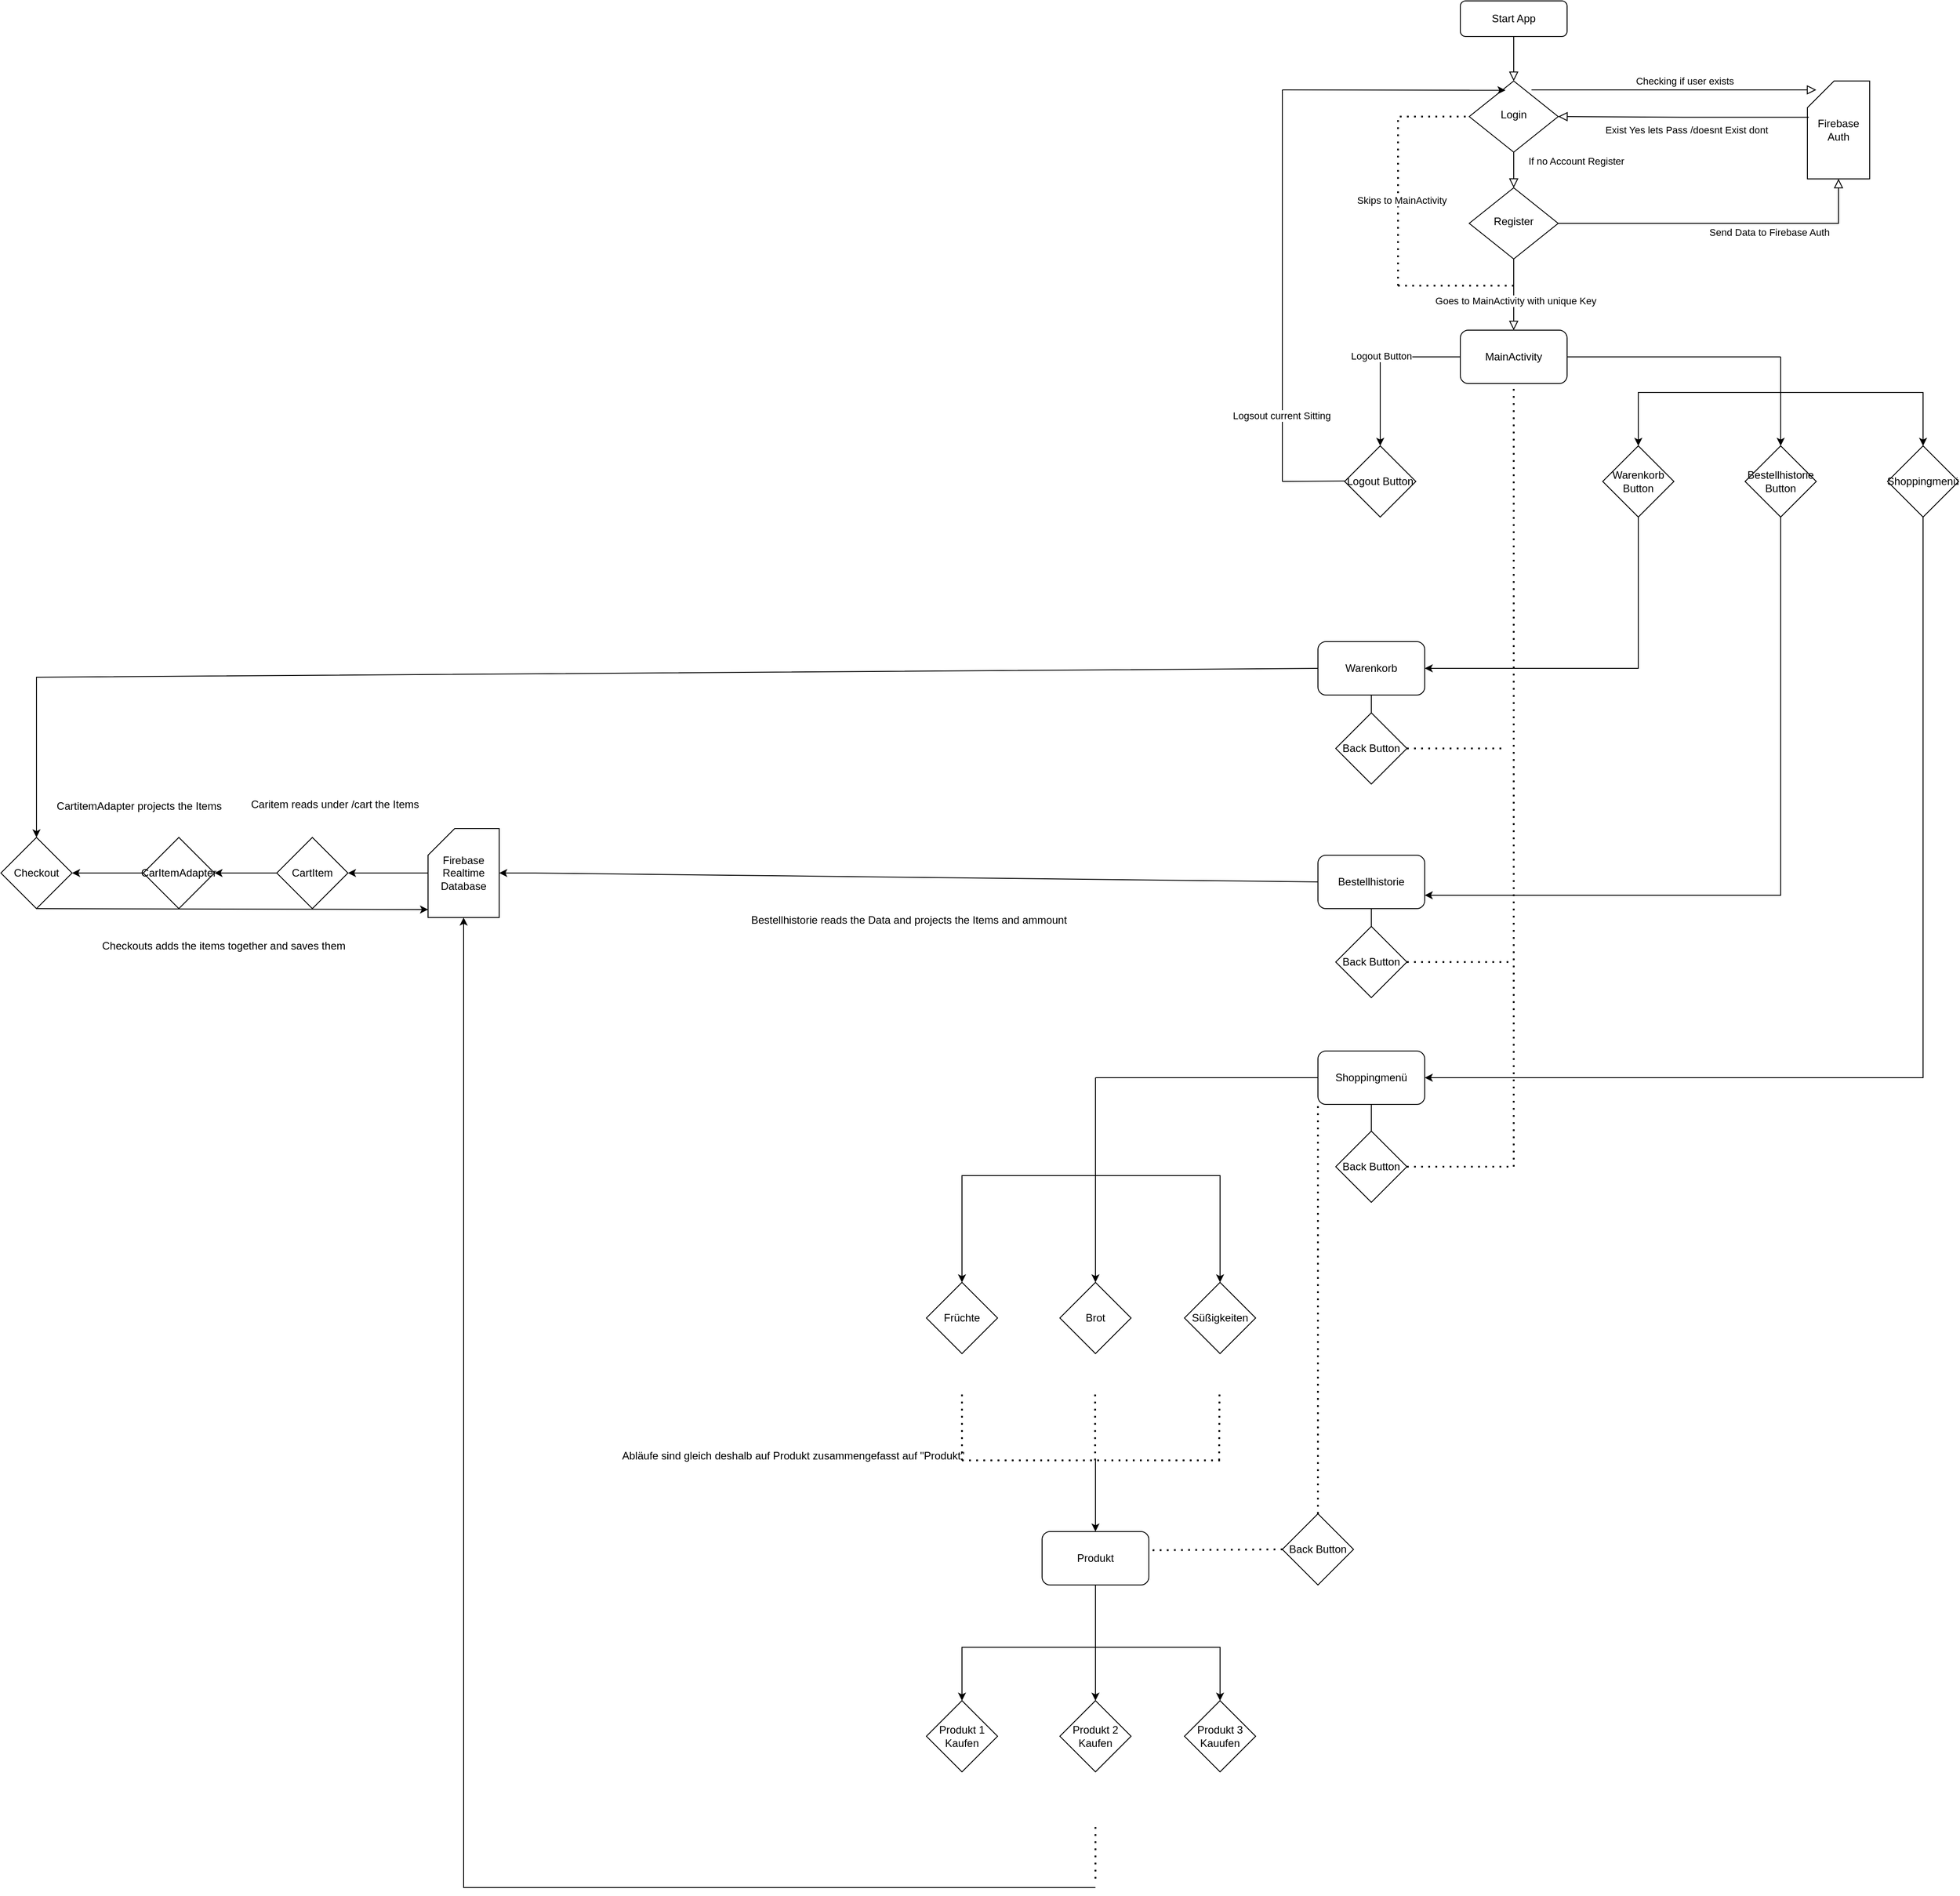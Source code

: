 <mxfile version="24.3.0" type="device">
  <diagram id="C5RBs43oDa-KdzZeNtuy" name="Page-1">
    <mxGraphModel dx="5854" dy="2120" grid="1" gridSize="10" guides="1" tooltips="1" connect="1" arrows="1" fold="1" page="1" pageScale="1" pageWidth="827" pageHeight="1169" math="0" shadow="0">
      <root>
        <mxCell id="WIyWlLk6GJQsqaUBKTNV-0" />
        <mxCell id="WIyWlLk6GJQsqaUBKTNV-1" parent="WIyWlLk6GJQsqaUBKTNV-0" />
        <mxCell id="WIyWlLk6GJQsqaUBKTNV-2" value="" style="rounded=0;html=1;jettySize=auto;orthogonalLoop=1;fontSize=11;endArrow=block;endFill=0;endSize=8;strokeWidth=1;shadow=0;labelBackgroundColor=none;edgeStyle=orthogonalEdgeStyle;" parent="WIyWlLk6GJQsqaUBKTNV-1" source="WIyWlLk6GJQsqaUBKTNV-3" target="WIyWlLk6GJQsqaUBKTNV-6" edge="1">
          <mxGeometry relative="1" as="geometry" />
        </mxCell>
        <mxCell id="WIyWlLk6GJQsqaUBKTNV-3" value="Start App" style="rounded=1;whiteSpace=wrap;html=1;fontSize=12;glass=0;strokeWidth=1;shadow=0;" parent="WIyWlLk6GJQsqaUBKTNV-1" vertex="1">
          <mxGeometry x="160" y="80" width="120" height="40" as="geometry" />
        </mxCell>
        <mxCell id="WIyWlLk6GJQsqaUBKTNV-4" value="If no Account Register" style="rounded=0;html=1;jettySize=auto;orthogonalLoop=1;fontSize=11;endArrow=block;endFill=0;endSize=8;strokeWidth=1;shadow=0;labelBackgroundColor=none;edgeStyle=orthogonalEdgeStyle;" parent="WIyWlLk6GJQsqaUBKTNV-1" source="WIyWlLk6GJQsqaUBKTNV-6" target="WIyWlLk6GJQsqaUBKTNV-10" edge="1">
          <mxGeometry x="-0.5" y="70" relative="1" as="geometry">
            <mxPoint as="offset" />
          </mxGeometry>
        </mxCell>
        <mxCell id="WIyWlLk6GJQsqaUBKTNV-6" value="Login" style="rhombus;whiteSpace=wrap;html=1;shadow=0;fontFamily=Helvetica;fontSize=12;align=center;strokeWidth=1;spacing=6;spacingTop=-4;" parent="WIyWlLk6GJQsqaUBKTNV-1" vertex="1">
          <mxGeometry x="170" y="170" width="100" height="80" as="geometry" />
        </mxCell>
        <mxCell id="WIyWlLk6GJQsqaUBKTNV-10" value="Register" style="rhombus;whiteSpace=wrap;html=1;shadow=0;fontFamily=Helvetica;fontSize=12;align=center;strokeWidth=1;spacing=6;spacingTop=-4;" parent="WIyWlLk6GJQsqaUBKTNV-1" vertex="1">
          <mxGeometry x="170" y="290" width="100" height="80" as="geometry" />
        </mxCell>
        <mxCell id="Bfotkhen-oeafZtFKZVV-0" value="Firebase Auth" style="shape=card;whiteSpace=wrap;html=1;" vertex="1" parent="WIyWlLk6GJQsqaUBKTNV-1">
          <mxGeometry x="550" y="170" width="70" height="110" as="geometry" />
        </mxCell>
        <mxCell id="Bfotkhen-oeafZtFKZVV-4" value="" style="rounded=0;html=1;jettySize=auto;orthogonalLoop=1;fontSize=11;endArrow=block;endFill=0;endSize=8;strokeWidth=1;shadow=0;labelBackgroundColor=none;edgeStyle=orthogonalEdgeStyle;entryX=0.5;entryY=1;entryDx=0;entryDy=0;entryPerimeter=0;exitX=1;exitY=0.5;exitDx=0;exitDy=0;" edge="1" parent="WIyWlLk6GJQsqaUBKTNV-1" source="WIyWlLk6GJQsqaUBKTNV-10" target="Bfotkhen-oeafZtFKZVV-0">
          <mxGeometry x="-0.5" y="70" relative="1" as="geometry">
            <mxPoint as="offset" />
            <mxPoint x="230" y="260" as="sourcePoint" />
            <mxPoint x="230" y="300" as="targetPoint" />
          </mxGeometry>
        </mxCell>
        <mxCell id="Bfotkhen-oeafZtFKZVV-5" value="Send Data to Firebase Auth" style="edgeLabel;html=1;align=center;verticalAlign=middle;resizable=0;points=[];" vertex="1" connectable="0" parent="Bfotkhen-oeafZtFKZVV-4">
          <mxGeometry x="0.299" y="-1" relative="1" as="geometry">
            <mxPoint y="9" as="offset" />
          </mxGeometry>
        </mxCell>
        <mxCell id="Bfotkhen-oeafZtFKZVV-8" value="" style="rounded=0;html=1;jettySize=auto;orthogonalLoop=1;fontSize=11;endArrow=block;endFill=0;endSize=8;strokeWidth=1;shadow=0;labelBackgroundColor=none;edgeStyle=orthogonalEdgeStyle;entryX=1;entryY=0.5;entryDx=0;entryDy=0;exitX=0.023;exitY=0.371;exitDx=0;exitDy=0;exitPerimeter=0;" edge="1" parent="WIyWlLk6GJQsqaUBKTNV-1" source="Bfotkhen-oeafZtFKZVV-0" target="WIyWlLk6GJQsqaUBKTNV-6">
          <mxGeometry relative="1" as="geometry">
            <mxPoint x="230" y="130" as="sourcePoint" />
            <mxPoint x="230" y="180" as="targetPoint" />
          </mxGeometry>
        </mxCell>
        <mxCell id="Bfotkhen-oeafZtFKZVV-11" value="Exist Yes lets Pass /doesnt Exist dont" style="edgeLabel;html=1;align=center;verticalAlign=middle;resizable=0;points=[];" vertex="1" connectable="0" parent="Bfotkhen-oeafZtFKZVV-8">
          <mxGeometry x="-0.03" y="2" relative="1" as="geometry">
            <mxPoint x="-1" y="12" as="offset" />
          </mxGeometry>
        </mxCell>
        <mxCell id="Bfotkhen-oeafZtFKZVV-9" value="" style="rounded=0;html=1;jettySize=auto;orthogonalLoop=1;fontSize=11;endArrow=block;endFill=0;endSize=8;strokeWidth=1;shadow=0;labelBackgroundColor=none;edgeStyle=orthogonalEdgeStyle;exitX=0.7;exitY=0.125;exitDx=0;exitDy=0;exitPerimeter=0;" edge="1" parent="WIyWlLk6GJQsqaUBKTNV-1" source="WIyWlLk6GJQsqaUBKTNV-6">
          <mxGeometry relative="1" as="geometry">
            <mxPoint x="240" y="140" as="sourcePoint" />
            <mxPoint x="560" y="180" as="targetPoint" />
          </mxGeometry>
        </mxCell>
        <mxCell id="Bfotkhen-oeafZtFKZVV-10" value="Checking if user exists" style="edgeLabel;html=1;align=center;verticalAlign=middle;resizable=0;points=[];" vertex="1" connectable="0" parent="Bfotkhen-oeafZtFKZVV-9">
          <mxGeometry x="-0.141" y="-3" relative="1" as="geometry">
            <mxPoint x="34" y="-13" as="offset" />
          </mxGeometry>
        </mxCell>
        <mxCell id="Bfotkhen-oeafZtFKZVV-12" value="" style="rounded=0;html=1;jettySize=auto;orthogonalLoop=1;fontSize=11;endArrow=block;endFill=0;endSize=8;strokeWidth=1;shadow=0;labelBackgroundColor=none;edgeStyle=orthogonalEdgeStyle;exitX=0.5;exitY=1;exitDx=0;exitDy=0;" edge="1" parent="WIyWlLk6GJQsqaUBKTNV-1" source="WIyWlLk6GJQsqaUBKTNV-10">
          <mxGeometry relative="1" as="geometry">
            <mxPoint x="230" y="130" as="sourcePoint" />
            <mxPoint x="220" y="450" as="targetPoint" />
            <Array as="points">
              <mxPoint x="220" y="440" />
            </Array>
          </mxGeometry>
        </mxCell>
        <mxCell id="Bfotkhen-oeafZtFKZVV-25" value="Goes to MainActivity with unique Key" style="edgeLabel;html=1;align=center;verticalAlign=middle;resizable=0;points=[];" vertex="1" connectable="0" parent="Bfotkhen-oeafZtFKZVV-12">
          <mxGeometry x="0.165" y="2" relative="1" as="geometry">
            <mxPoint as="offset" />
          </mxGeometry>
        </mxCell>
        <mxCell id="Bfotkhen-oeafZtFKZVV-14" value="MainActivity" style="rounded=1;whiteSpace=wrap;html=1;" vertex="1" parent="WIyWlLk6GJQsqaUBKTNV-1">
          <mxGeometry x="160" y="450" width="120" height="60" as="geometry" />
        </mxCell>
        <mxCell id="Bfotkhen-oeafZtFKZVV-22" value="" style="endArrow=none;dashed=1;html=1;dashPattern=1 3;strokeWidth=2;rounded=0;entryX=0;entryY=0.5;entryDx=0;entryDy=0;" edge="1" parent="WIyWlLk6GJQsqaUBKTNV-1" target="WIyWlLk6GJQsqaUBKTNV-6">
          <mxGeometry width="50" height="50" relative="1" as="geometry">
            <mxPoint x="90" y="400" as="sourcePoint" />
            <mxPoint x="140" y="230" as="targetPoint" />
            <Array as="points">
              <mxPoint x="90" y="210" />
            </Array>
          </mxGeometry>
        </mxCell>
        <mxCell id="Bfotkhen-oeafZtFKZVV-24" value="Skips to MainActivity" style="edgeLabel;html=1;align=center;verticalAlign=middle;resizable=0;points=[];" vertex="1" connectable="0" parent="Bfotkhen-oeafZtFKZVV-22">
          <mxGeometry x="-0.286" y="-4" relative="1" as="geometry">
            <mxPoint as="offset" />
          </mxGeometry>
        </mxCell>
        <mxCell id="Bfotkhen-oeafZtFKZVV-23" value="" style="endArrow=none;dashed=1;html=1;dashPattern=1 3;strokeWidth=2;rounded=0;" edge="1" parent="WIyWlLk6GJQsqaUBKTNV-1">
          <mxGeometry width="50" height="50" relative="1" as="geometry">
            <mxPoint x="90" y="400" as="sourcePoint" />
            <mxPoint x="220" y="400" as="targetPoint" />
          </mxGeometry>
        </mxCell>
        <mxCell id="Bfotkhen-oeafZtFKZVV-26" value="Logout Button" style="rhombus;whiteSpace=wrap;html=1;" vertex="1" parent="WIyWlLk6GJQsqaUBKTNV-1">
          <mxGeometry x="30" y="580" width="80" height="80" as="geometry" />
        </mxCell>
        <mxCell id="Bfotkhen-oeafZtFKZVV-29" value="" style="endArrow=none;html=1;rounded=0;" edge="1" parent="WIyWlLk6GJQsqaUBKTNV-1">
          <mxGeometry width="50" height="50" relative="1" as="geometry">
            <mxPoint x="-40" y="620" as="sourcePoint" />
            <mxPoint x="-40" y="180" as="targetPoint" />
          </mxGeometry>
        </mxCell>
        <mxCell id="Bfotkhen-oeafZtFKZVV-31" value="Logsout current Sitting" style="edgeLabel;html=1;align=center;verticalAlign=middle;resizable=0;points=[];" vertex="1" connectable="0" parent="Bfotkhen-oeafZtFKZVV-29">
          <mxGeometry x="-0.663" y="1" relative="1" as="geometry">
            <mxPoint as="offset" />
          </mxGeometry>
        </mxCell>
        <mxCell id="Bfotkhen-oeafZtFKZVV-30" value="" style="endArrow=classic;html=1;rounded=0;entryX=0.408;entryY=0.13;entryDx=0;entryDy=0;entryPerimeter=0;" edge="1" parent="WIyWlLk6GJQsqaUBKTNV-1" target="WIyWlLk6GJQsqaUBKTNV-6">
          <mxGeometry width="50" height="50" relative="1" as="geometry">
            <mxPoint x="-40" y="180" as="sourcePoint" />
            <mxPoint x="100" y="130" as="targetPoint" />
          </mxGeometry>
        </mxCell>
        <mxCell id="Bfotkhen-oeafZtFKZVV-32" value="" style="endArrow=classic;html=1;rounded=0;exitX=0;exitY=0.5;exitDx=0;exitDy=0;entryX=0.5;entryY=0;entryDx=0;entryDy=0;" edge="1" parent="WIyWlLk6GJQsqaUBKTNV-1" source="Bfotkhen-oeafZtFKZVV-14" target="Bfotkhen-oeafZtFKZVV-26">
          <mxGeometry width="50" height="50" relative="1" as="geometry">
            <mxPoint x="170" y="580" as="sourcePoint" />
            <mxPoint x="220" y="530" as="targetPoint" />
            <Array as="points">
              <mxPoint x="70" y="480" />
              <mxPoint x="70" y="540" />
            </Array>
          </mxGeometry>
        </mxCell>
        <mxCell id="Bfotkhen-oeafZtFKZVV-33" value="Logout Button" style="edgeLabel;html=1;align=center;verticalAlign=middle;resizable=0;points=[];" vertex="1" connectable="0" parent="Bfotkhen-oeafZtFKZVV-32">
          <mxGeometry x="-0.056" y="-1" relative="1" as="geometry">
            <mxPoint as="offset" />
          </mxGeometry>
        </mxCell>
        <mxCell id="Bfotkhen-oeafZtFKZVV-34" value="" style="endArrow=none;html=1;rounded=0;" edge="1" parent="WIyWlLk6GJQsqaUBKTNV-1">
          <mxGeometry width="50" height="50" relative="1" as="geometry">
            <mxPoint x="-40" y="620" as="sourcePoint" />
            <mxPoint x="30" y="619.5" as="targetPoint" />
          </mxGeometry>
        </mxCell>
        <mxCell id="Bfotkhen-oeafZtFKZVV-37" value="Warenkorb Button" style="rhombus;whiteSpace=wrap;html=1;" vertex="1" parent="WIyWlLk6GJQsqaUBKTNV-1">
          <mxGeometry x="320" y="580" width="80" height="80" as="geometry" />
        </mxCell>
        <mxCell id="Bfotkhen-oeafZtFKZVV-38" value="Bestellhistorie Button" style="rhombus;whiteSpace=wrap;html=1;" vertex="1" parent="WIyWlLk6GJQsqaUBKTNV-1">
          <mxGeometry x="480" y="580" width="80" height="80" as="geometry" />
        </mxCell>
        <mxCell id="Bfotkhen-oeafZtFKZVV-39" value="Shoppingmenü" style="rhombus;whiteSpace=wrap;html=1;" vertex="1" parent="WIyWlLk6GJQsqaUBKTNV-1">
          <mxGeometry x="640" y="580" width="80" height="80" as="geometry" />
        </mxCell>
        <mxCell id="Bfotkhen-oeafZtFKZVV-40" value="" style="endArrow=none;html=1;rounded=0;exitX=1;exitY=0.5;exitDx=0;exitDy=0;" edge="1" parent="WIyWlLk6GJQsqaUBKTNV-1" source="Bfotkhen-oeafZtFKZVV-14">
          <mxGeometry width="50" height="50" relative="1" as="geometry">
            <mxPoint x="290" y="480" as="sourcePoint" />
            <mxPoint x="520" y="480" as="targetPoint" />
          </mxGeometry>
        </mxCell>
        <mxCell id="Bfotkhen-oeafZtFKZVV-41" value="" style="endArrow=none;html=1;rounded=0;" edge="1" parent="WIyWlLk6GJQsqaUBKTNV-1">
          <mxGeometry width="50" height="50" relative="1" as="geometry">
            <mxPoint x="520" y="520" as="sourcePoint" />
            <mxPoint x="520" y="480" as="targetPoint" />
          </mxGeometry>
        </mxCell>
        <mxCell id="Bfotkhen-oeafZtFKZVV-42" value="" style="endArrow=classic;html=1;rounded=0;entryX=0.5;entryY=0;entryDx=0;entryDy=0;" edge="1" parent="WIyWlLk6GJQsqaUBKTNV-1" target="Bfotkhen-oeafZtFKZVV-37">
          <mxGeometry width="50" height="50" relative="1" as="geometry">
            <mxPoint x="520" y="520" as="sourcePoint" />
            <mxPoint x="360" y="520" as="targetPoint" />
            <Array as="points">
              <mxPoint x="360" y="520" />
            </Array>
          </mxGeometry>
        </mxCell>
        <mxCell id="Bfotkhen-oeafZtFKZVV-43" value="" style="endArrow=classic;html=1;rounded=0;entryX=0.5;entryY=0;entryDx=0;entryDy=0;" edge="1" parent="WIyWlLk6GJQsqaUBKTNV-1" target="Bfotkhen-oeafZtFKZVV-38">
          <mxGeometry width="50" height="50" relative="1" as="geometry">
            <mxPoint x="520" y="520" as="sourcePoint" />
            <mxPoint x="500" y="540" as="targetPoint" />
            <Array as="points" />
          </mxGeometry>
        </mxCell>
        <mxCell id="Bfotkhen-oeafZtFKZVV-44" value="" style="endArrow=classic;html=1;rounded=0;entryX=0.5;entryY=0;entryDx=0;entryDy=0;" edge="1" parent="WIyWlLk6GJQsqaUBKTNV-1" target="Bfotkhen-oeafZtFKZVV-39">
          <mxGeometry width="50" height="50" relative="1" as="geometry">
            <mxPoint x="520" y="520" as="sourcePoint" />
            <mxPoint x="650" y="470" as="targetPoint" />
            <Array as="points">
              <mxPoint x="680" y="520" />
            </Array>
          </mxGeometry>
        </mxCell>
        <mxCell id="Bfotkhen-oeafZtFKZVV-45" value="Warenkorb" style="rounded=1;whiteSpace=wrap;html=1;" vertex="1" parent="WIyWlLk6GJQsqaUBKTNV-1">
          <mxGeometry y="800" width="120" height="60" as="geometry" />
        </mxCell>
        <mxCell id="Bfotkhen-oeafZtFKZVV-46" value="Bestellhistorie" style="rounded=1;whiteSpace=wrap;html=1;" vertex="1" parent="WIyWlLk6GJQsqaUBKTNV-1">
          <mxGeometry y="1040" width="120" height="60" as="geometry" />
        </mxCell>
        <mxCell id="Bfotkhen-oeafZtFKZVV-47" value="Shoppingmenü" style="rounded=1;whiteSpace=wrap;html=1;" vertex="1" parent="WIyWlLk6GJQsqaUBKTNV-1">
          <mxGeometry y="1260" width="120" height="60" as="geometry" />
        </mxCell>
        <mxCell id="Bfotkhen-oeafZtFKZVV-49" value="" style="endArrow=classic;html=1;rounded=0;entryX=1;entryY=0.5;entryDx=0;entryDy=0;exitX=0.5;exitY=1;exitDx=0;exitDy=0;" edge="1" parent="WIyWlLk6GJQsqaUBKTNV-1" source="Bfotkhen-oeafZtFKZVV-37" target="Bfotkhen-oeafZtFKZVV-45">
          <mxGeometry width="50" height="50" relative="1" as="geometry">
            <mxPoint x="70" y="840" as="sourcePoint" />
            <mxPoint x="120" y="790" as="targetPoint" />
            <Array as="points">
              <mxPoint x="360" y="830" />
            </Array>
          </mxGeometry>
        </mxCell>
        <mxCell id="Bfotkhen-oeafZtFKZVV-51" value="" style="endArrow=classic;html=1;rounded=0;exitX=0.5;exitY=1;exitDx=0;exitDy=0;entryX=1;entryY=0.75;entryDx=0;entryDy=0;" edge="1" parent="WIyWlLk6GJQsqaUBKTNV-1" source="Bfotkhen-oeafZtFKZVV-38" target="Bfotkhen-oeafZtFKZVV-46">
          <mxGeometry width="50" height="50" relative="1" as="geometry">
            <mxPoint x="520" y="670" as="sourcePoint" />
            <mxPoint x="430" y="970" as="targetPoint" />
            <Array as="points">
              <mxPoint x="520" y="1085" />
            </Array>
          </mxGeometry>
        </mxCell>
        <mxCell id="Bfotkhen-oeafZtFKZVV-52" value="" style="endArrow=classic;html=1;rounded=0;exitX=0.5;exitY=1;exitDx=0;exitDy=0;entryX=1;entryY=0.5;entryDx=0;entryDy=0;" edge="1" parent="WIyWlLk6GJQsqaUBKTNV-1" source="Bfotkhen-oeafZtFKZVV-39" target="Bfotkhen-oeafZtFKZVV-47">
          <mxGeometry width="50" height="50" relative="1" as="geometry">
            <mxPoint x="680" y="710" as="sourcePoint" />
            <mxPoint x="680" y="1437.231" as="targetPoint" />
            <Array as="points">
              <mxPoint x="680" y="1290" />
            </Array>
          </mxGeometry>
        </mxCell>
        <mxCell id="Bfotkhen-oeafZtFKZVV-54" value="" style="endArrow=none;dashed=1;html=1;dashPattern=1 3;strokeWidth=2;rounded=0;entryX=0.5;entryY=1;entryDx=0;entryDy=0;" edge="1" parent="WIyWlLk6GJQsqaUBKTNV-1" target="Bfotkhen-oeafZtFKZVV-14">
          <mxGeometry width="50" height="50" relative="1" as="geometry">
            <mxPoint x="220" y="1390" as="sourcePoint" />
            <mxPoint x="219" y="530" as="targetPoint" />
          </mxGeometry>
        </mxCell>
        <mxCell id="Bfotkhen-oeafZtFKZVV-55" value="Back Button" style="rhombus;whiteSpace=wrap;html=1;" vertex="1" parent="WIyWlLk6GJQsqaUBKTNV-1">
          <mxGeometry x="20" y="880" width="80" height="80" as="geometry" />
        </mxCell>
        <mxCell id="Bfotkhen-oeafZtFKZVV-56" value="Back Button" style="rhombus;whiteSpace=wrap;html=1;" vertex="1" parent="WIyWlLk6GJQsqaUBKTNV-1">
          <mxGeometry x="20" y="1120" width="80" height="80" as="geometry" />
        </mxCell>
        <mxCell id="Bfotkhen-oeafZtFKZVV-57" value="Back Button" style="rhombus;whiteSpace=wrap;html=1;" vertex="1" parent="WIyWlLk6GJQsqaUBKTNV-1">
          <mxGeometry x="20" y="1350" width="80" height="80" as="geometry" />
        </mxCell>
        <mxCell id="Bfotkhen-oeafZtFKZVV-58" value="" style="endArrow=none;html=1;rounded=0;entryX=0.5;entryY=1;entryDx=0;entryDy=0;" edge="1" parent="WIyWlLk6GJQsqaUBKTNV-1" target="Bfotkhen-oeafZtFKZVV-45">
          <mxGeometry width="50" height="50" relative="1" as="geometry">
            <mxPoint x="60" y="880" as="sourcePoint" />
            <mxPoint x="100" y="1020" as="targetPoint" />
          </mxGeometry>
        </mxCell>
        <mxCell id="Bfotkhen-oeafZtFKZVV-61" value="" style="endArrow=none;dashed=1;html=1;dashPattern=1 3;strokeWidth=2;rounded=0;exitX=1;exitY=0.5;exitDx=0;exitDy=0;" edge="1" parent="WIyWlLk6GJQsqaUBKTNV-1" source="Bfotkhen-oeafZtFKZVV-55">
          <mxGeometry width="50" height="50" relative="1" as="geometry">
            <mxPoint x="50" y="1070" as="sourcePoint" />
            <mxPoint x="210" y="920" as="targetPoint" />
          </mxGeometry>
        </mxCell>
        <mxCell id="Bfotkhen-oeafZtFKZVV-63" value="" style="endArrow=none;html=1;rounded=0;entryX=0.5;entryY=1;entryDx=0;entryDy=0;exitX=0.5;exitY=0;exitDx=0;exitDy=0;" edge="1" parent="WIyWlLk6GJQsqaUBKTNV-1" source="Bfotkhen-oeafZtFKZVV-56" target="Bfotkhen-oeafZtFKZVV-46">
          <mxGeometry width="50" height="50" relative="1" as="geometry">
            <mxPoint x="50" y="1040" as="sourcePoint" />
            <mxPoint x="100" y="990" as="targetPoint" />
          </mxGeometry>
        </mxCell>
        <mxCell id="Bfotkhen-oeafZtFKZVV-64" value="" style="endArrow=none;html=1;rounded=0;entryX=0.5;entryY=1;entryDx=0;entryDy=0;exitX=0.5;exitY=0;exitDx=0;exitDy=0;" edge="1" parent="WIyWlLk6GJQsqaUBKTNV-1" source="Bfotkhen-oeafZtFKZVV-57" target="Bfotkhen-oeafZtFKZVV-47">
          <mxGeometry width="50" height="50" relative="1" as="geometry">
            <mxPoint x="50" y="1060" as="sourcePoint" />
            <mxPoint x="100" y="1010" as="targetPoint" />
          </mxGeometry>
        </mxCell>
        <mxCell id="Bfotkhen-oeafZtFKZVV-65" value="" style="endArrow=none;dashed=1;html=1;dashPattern=1 3;strokeWidth=2;rounded=0;exitX=1;exitY=0.5;exitDx=0;exitDy=0;" edge="1" parent="WIyWlLk6GJQsqaUBKTNV-1" source="Bfotkhen-oeafZtFKZVV-56">
          <mxGeometry width="50" height="50" relative="1" as="geometry">
            <mxPoint x="50" y="1060" as="sourcePoint" />
            <mxPoint x="220" y="1160" as="targetPoint" />
          </mxGeometry>
        </mxCell>
        <mxCell id="Bfotkhen-oeafZtFKZVV-67" value="" style="endArrow=none;dashed=1;html=1;dashPattern=1 3;strokeWidth=2;rounded=0;exitX=1;exitY=0.5;exitDx=0;exitDy=0;" edge="1" parent="WIyWlLk6GJQsqaUBKTNV-1" source="Bfotkhen-oeafZtFKZVV-57">
          <mxGeometry width="50" height="50" relative="1" as="geometry">
            <mxPoint x="30" y="1060" as="sourcePoint" />
            <mxPoint x="220" y="1390" as="targetPoint" />
          </mxGeometry>
        </mxCell>
        <mxCell id="Bfotkhen-oeafZtFKZVV-69" value="" style="endArrow=none;html=1;rounded=0;exitX=0;exitY=0.5;exitDx=0;exitDy=0;" edge="1" parent="WIyWlLk6GJQsqaUBKTNV-1" source="Bfotkhen-oeafZtFKZVV-47">
          <mxGeometry width="50" height="50" relative="1" as="geometry">
            <mxPoint x="-160" y="1400" as="sourcePoint" />
            <mxPoint x="-250" y="1290" as="targetPoint" />
          </mxGeometry>
        </mxCell>
        <mxCell id="Bfotkhen-oeafZtFKZVV-71" value="" style="endArrow=none;html=1;rounded=0;" edge="1" parent="WIyWlLk6GJQsqaUBKTNV-1">
          <mxGeometry width="50" height="50" relative="1" as="geometry">
            <mxPoint x="-250" y="1390" as="sourcePoint" />
            <mxPoint x="-250" y="1290" as="targetPoint" />
          </mxGeometry>
        </mxCell>
        <mxCell id="Bfotkhen-oeafZtFKZVV-74" value="" style="endArrow=classic;html=1;rounded=0;" edge="1" parent="WIyWlLk6GJQsqaUBKTNV-1">
          <mxGeometry width="50" height="50" relative="1" as="geometry">
            <mxPoint x="-250" y="1390" as="sourcePoint" />
            <mxPoint x="-250" y="1520" as="targetPoint" />
          </mxGeometry>
        </mxCell>
        <mxCell id="Bfotkhen-oeafZtFKZVV-75" value="Brot" style="rhombus;whiteSpace=wrap;html=1;" vertex="1" parent="WIyWlLk6GJQsqaUBKTNV-1">
          <mxGeometry x="-290" y="1520" width="80" height="80" as="geometry" />
        </mxCell>
        <mxCell id="Bfotkhen-oeafZtFKZVV-76" value="" style="endArrow=classic;html=1;rounded=0;" edge="1" parent="WIyWlLk6GJQsqaUBKTNV-1" target="Bfotkhen-oeafZtFKZVV-77">
          <mxGeometry width="50" height="50" relative="1" as="geometry">
            <mxPoint x="-250" y="1400" as="sourcePoint" />
            <mxPoint x="-260" y="1450" as="targetPoint" />
            <Array as="points">
              <mxPoint x="-400" y="1400" />
            </Array>
          </mxGeometry>
        </mxCell>
        <mxCell id="Bfotkhen-oeafZtFKZVV-77" value="Früchte" style="rhombus;whiteSpace=wrap;html=1;" vertex="1" parent="WIyWlLk6GJQsqaUBKTNV-1">
          <mxGeometry x="-440" y="1520" width="80" height="80" as="geometry" />
        </mxCell>
        <mxCell id="Bfotkhen-oeafZtFKZVV-78" value="Süßigkeiten" style="rhombus;whiteSpace=wrap;html=1;" vertex="1" parent="WIyWlLk6GJQsqaUBKTNV-1">
          <mxGeometry x="-150" y="1520" width="80" height="80" as="geometry" />
        </mxCell>
        <mxCell id="Bfotkhen-oeafZtFKZVV-79" value="" style="endArrow=classic;html=1;rounded=0;entryX=0.5;entryY=0;entryDx=0;entryDy=0;" edge="1" parent="WIyWlLk6GJQsqaUBKTNV-1" target="Bfotkhen-oeafZtFKZVV-78">
          <mxGeometry width="50" height="50" relative="1" as="geometry">
            <mxPoint x="-250" y="1400" as="sourcePoint" />
            <mxPoint x="-230" y="1470" as="targetPoint" />
            <Array as="points">
              <mxPoint x="-110" y="1400" />
            </Array>
          </mxGeometry>
        </mxCell>
        <mxCell id="Bfotkhen-oeafZtFKZVV-80" value="" style="endArrow=none;dashed=1;html=1;dashPattern=1 3;strokeWidth=2;rounded=0;" edge="1" parent="WIyWlLk6GJQsqaUBKTNV-1">
          <mxGeometry width="50" height="50" relative="1" as="geometry">
            <mxPoint x="-400" y="1720" as="sourcePoint" />
            <mxPoint x="-400" y="1640" as="targetPoint" />
          </mxGeometry>
        </mxCell>
        <mxCell id="Bfotkhen-oeafZtFKZVV-81" value="" style="endArrow=none;dashed=1;html=1;dashPattern=1 3;strokeWidth=2;rounded=0;" edge="1" parent="WIyWlLk6GJQsqaUBKTNV-1">
          <mxGeometry width="50" height="50" relative="1" as="geometry">
            <mxPoint x="-111" y="1720" as="sourcePoint" />
            <mxPoint x="-110.62" y="1640" as="targetPoint" />
          </mxGeometry>
        </mxCell>
        <mxCell id="Bfotkhen-oeafZtFKZVV-82" value="" style="endArrow=none;dashed=1;html=1;dashPattern=1 3;strokeWidth=2;rounded=0;" edge="1" parent="WIyWlLk6GJQsqaUBKTNV-1">
          <mxGeometry width="50" height="50" relative="1" as="geometry">
            <mxPoint x="-250.4" y="1720" as="sourcePoint" />
            <mxPoint x="-250.4" y="1640" as="targetPoint" />
          </mxGeometry>
        </mxCell>
        <mxCell id="Bfotkhen-oeafZtFKZVV-83" value="" style="endArrow=none;dashed=1;html=1;dashPattern=1 3;strokeWidth=2;rounded=0;" edge="1" parent="WIyWlLk6GJQsqaUBKTNV-1">
          <mxGeometry width="50" height="50" relative="1" as="geometry">
            <mxPoint x="-400" y="1720" as="sourcePoint" />
            <mxPoint x="-110" y="1720" as="targetPoint" />
          </mxGeometry>
        </mxCell>
        <mxCell id="Bfotkhen-oeafZtFKZVV-85" value="Abläufe sind gleich deshalb auf Produkt zusammengefasst auf &quot;Produkt&quot;" style="text;html=1;align=center;verticalAlign=middle;resizable=0;points=[];autosize=1;strokeColor=none;fillColor=none;" vertex="1" parent="WIyWlLk6GJQsqaUBKTNV-1">
          <mxGeometry x="-795" y="1700" width="410" height="30" as="geometry" />
        </mxCell>
        <mxCell id="Bfotkhen-oeafZtFKZVV-86" value="Produkt" style="rounded=1;whiteSpace=wrap;html=1;" vertex="1" parent="WIyWlLk6GJQsqaUBKTNV-1">
          <mxGeometry x="-310" y="1800" width="120" height="60" as="geometry" />
        </mxCell>
        <mxCell id="Bfotkhen-oeafZtFKZVV-88" value="" style="endArrow=classic;html=1;rounded=0;entryX=0.5;entryY=0;entryDx=0;entryDy=0;" edge="1" parent="WIyWlLk6GJQsqaUBKTNV-1" target="Bfotkhen-oeafZtFKZVV-86">
          <mxGeometry width="50" height="50" relative="1" as="geometry">
            <mxPoint x="-250" y="1720" as="sourcePoint" />
            <mxPoint x="-230" y="1620" as="targetPoint" />
          </mxGeometry>
        </mxCell>
        <mxCell id="Bfotkhen-oeafZtFKZVV-89" value="Back Button" style="rhombus;whiteSpace=wrap;html=1;" vertex="1" parent="WIyWlLk6GJQsqaUBKTNV-1">
          <mxGeometry x="-40" y="1780" width="80" height="80" as="geometry" />
        </mxCell>
        <mxCell id="Bfotkhen-oeafZtFKZVV-90" value="" style="endArrow=none;dashed=1;html=1;dashPattern=1 3;strokeWidth=2;rounded=0;exitX=1.035;exitY=0.349;exitDx=0;exitDy=0;entryX=0;entryY=0.5;entryDx=0;entryDy=0;exitPerimeter=0;" edge="1" parent="WIyWlLk6GJQsqaUBKTNV-1" source="Bfotkhen-oeafZtFKZVV-86" target="Bfotkhen-oeafZtFKZVV-89">
          <mxGeometry width="50" height="50" relative="1" as="geometry">
            <mxPoint x="-160" y="1840" as="sourcePoint" />
            <mxPoint x="-110" y="1790" as="targetPoint" />
          </mxGeometry>
        </mxCell>
        <mxCell id="Bfotkhen-oeafZtFKZVV-91" value="" style="endArrow=none;dashed=1;html=1;dashPattern=1 3;strokeWidth=2;rounded=0;exitX=0.5;exitY=0;exitDx=0;exitDy=0;entryX=0;entryY=1;entryDx=0;entryDy=0;" edge="1" parent="WIyWlLk6GJQsqaUBKTNV-1" source="Bfotkhen-oeafZtFKZVV-89" target="Bfotkhen-oeafZtFKZVV-47">
          <mxGeometry width="50" height="50" relative="1" as="geometry">
            <mxPoint x="-40" y="1730" as="sourcePoint" />
            <mxPoint y="1450" as="targetPoint" />
          </mxGeometry>
        </mxCell>
        <mxCell id="Bfotkhen-oeafZtFKZVV-92" value="Produkt 1 Kaufen" style="rhombus;whiteSpace=wrap;html=1;" vertex="1" parent="WIyWlLk6GJQsqaUBKTNV-1">
          <mxGeometry x="-440" y="1990" width="80" height="80" as="geometry" />
        </mxCell>
        <mxCell id="Bfotkhen-oeafZtFKZVV-93" value="Produkt 2 Kaufen" style="rhombus;whiteSpace=wrap;html=1;" vertex="1" parent="WIyWlLk6GJQsqaUBKTNV-1">
          <mxGeometry x="-290" y="1990" width="80" height="80" as="geometry" />
        </mxCell>
        <mxCell id="Bfotkhen-oeafZtFKZVV-95" value="Produkt 3 Kauufen" style="rhombus;whiteSpace=wrap;html=1;" vertex="1" parent="WIyWlLk6GJQsqaUBKTNV-1">
          <mxGeometry x="-150" y="1990" width="80" height="80" as="geometry" />
        </mxCell>
        <mxCell id="Bfotkhen-oeafZtFKZVV-96" value="" style="endArrow=none;html=1;rounded=0;exitX=0.5;exitY=1;exitDx=0;exitDy=0;" edge="1" parent="WIyWlLk6GJQsqaUBKTNV-1" source="Bfotkhen-oeafZtFKZVV-86">
          <mxGeometry width="50" height="50" relative="1" as="geometry">
            <mxPoint x="-190" y="1900" as="sourcePoint" />
            <mxPoint x="-250" y="1930" as="targetPoint" />
          </mxGeometry>
        </mxCell>
        <mxCell id="Bfotkhen-oeafZtFKZVV-97" value="" style="endArrow=classic;html=1;rounded=0;entryX=0.5;entryY=0;entryDx=0;entryDy=0;" edge="1" parent="WIyWlLk6GJQsqaUBKTNV-1" target="Bfotkhen-oeafZtFKZVV-92">
          <mxGeometry width="50" height="50" relative="1" as="geometry">
            <mxPoint x="-250" y="1930" as="sourcePoint" />
            <mxPoint x="-480" y="1860" as="targetPoint" />
            <Array as="points">
              <mxPoint x="-400" y="1930" />
            </Array>
          </mxGeometry>
        </mxCell>
        <mxCell id="Bfotkhen-oeafZtFKZVV-98" value="" style="endArrow=classic;html=1;rounded=0;entryX=0.5;entryY=0;entryDx=0;entryDy=0;" edge="1" parent="WIyWlLk6GJQsqaUBKTNV-1" target="Bfotkhen-oeafZtFKZVV-93">
          <mxGeometry width="50" height="50" relative="1" as="geometry">
            <mxPoint x="-250" y="1930" as="sourcePoint" />
            <mxPoint x="-190" y="1920" as="targetPoint" />
          </mxGeometry>
        </mxCell>
        <mxCell id="Bfotkhen-oeafZtFKZVV-99" value="" style="endArrow=classic;html=1;rounded=0;entryX=0.5;entryY=0;entryDx=0;entryDy=0;" edge="1" parent="WIyWlLk6GJQsqaUBKTNV-1" target="Bfotkhen-oeafZtFKZVV-95">
          <mxGeometry width="50" height="50" relative="1" as="geometry">
            <mxPoint x="-250" y="1930" as="sourcePoint" />
            <mxPoint x="-480" y="1860" as="targetPoint" />
            <Array as="points">
              <mxPoint x="-110" y="1930" />
            </Array>
          </mxGeometry>
        </mxCell>
        <mxCell id="Bfotkhen-oeafZtFKZVV-100" value="" style="endArrow=classic;html=1;rounded=0;exitX=0;exitY=0.5;exitDx=0;exitDy=0;entryX=0.5;entryY=0;entryDx=0;entryDy=0;" edge="1" parent="WIyWlLk6GJQsqaUBKTNV-1" source="Bfotkhen-oeafZtFKZVV-45" target="Bfotkhen-oeafZtFKZVV-107">
          <mxGeometry width="50" height="50" relative="1" as="geometry">
            <mxPoint x="-390" y="850" as="sourcePoint" />
            <mxPoint x="-1280" y="830" as="targetPoint" />
            <Array as="points">
              <mxPoint x="-1440" y="840" />
            </Array>
          </mxGeometry>
        </mxCell>
        <mxCell id="Bfotkhen-oeafZtFKZVV-101" value="" style="endArrow=none;dashed=1;html=1;dashPattern=1 3;strokeWidth=2;rounded=0;" edge="1" parent="WIyWlLk6GJQsqaUBKTNV-1">
          <mxGeometry width="50" height="50" relative="1" as="geometry">
            <mxPoint x="-250" y="2190" as="sourcePoint" />
            <mxPoint x="-250" y="2130" as="targetPoint" />
          </mxGeometry>
        </mxCell>
        <mxCell id="Bfotkhen-oeafZtFKZVV-102" value="" style="endArrow=classic;html=1;rounded=0;" edge="1" parent="WIyWlLk6GJQsqaUBKTNV-1" target="Bfotkhen-oeafZtFKZVV-103">
          <mxGeometry width="50" height="50" relative="1" as="geometry">
            <mxPoint x="-250" y="2200" as="sourcePoint" />
            <mxPoint x="-520" y="2140" as="targetPoint" />
            <Array as="points">
              <mxPoint x="-960" y="2200" />
            </Array>
          </mxGeometry>
        </mxCell>
        <mxCell id="Bfotkhen-oeafZtFKZVV-103" value="Firebase Realtime Database" style="shape=card;whiteSpace=wrap;html=1;" vertex="1" parent="WIyWlLk6GJQsqaUBKTNV-1">
          <mxGeometry x="-1000" y="1010" width="80" height="100" as="geometry" />
        </mxCell>
        <mxCell id="Bfotkhen-oeafZtFKZVV-107" value="Checkout" style="rhombus;whiteSpace=wrap;html=1;" vertex="1" parent="WIyWlLk6GJQsqaUBKTNV-1">
          <mxGeometry x="-1480" y="1020" width="80" height="80" as="geometry" />
        </mxCell>
        <mxCell id="Bfotkhen-oeafZtFKZVV-108" value="CartItem" style="rhombus;whiteSpace=wrap;html=1;" vertex="1" parent="WIyWlLk6GJQsqaUBKTNV-1">
          <mxGeometry x="-1170" y="1020" width="80" height="80" as="geometry" />
        </mxCell>
        <mxCell id="Bfotkhen-oeafZtFKZVV-109" value="CarItemAdapter" style="rhombus;whiteSpace=wrap;html=1;" vertex="1" parent="WIyWlLk6GJQsqaUBKTNV-1">
          <mxGeometry x="-1320" y="1020" width="80" height="80" as="geometry" />
        </mxCell>
        <mxCell id="Bfotkhen-oeafZtFKZVV-111" value="" style="endArrow=classic;html=1;rounded=0;exitX=0;exitY=0.5;exitDx=0;exitDy=0;exitPerimeter=0;entryX=1;entryY=0.5;entryDx=0;entryDy=0;" edge="1" parent="WIyWlLk6GJQsqaUBKTNV-1" source="Bfotkhen-oeafZtFKZVV-103" target="Bfotkhen-oeafZtFKZVV-108">
          <mxGeometry width="50" height="50" relative="1" as="geometry">
            <mxPoint x="-940" y="1230" as="sourcePoint" />
            <mxPoint x="-890" y="1180" as="targetPoint" />
          </mxGeometry>
        </mxCell>
        <mxCell id="Bfotkhen-oeafZtFKZVV-112" value="" style="endArrow=classic;html=1;rounded=0;exitX=0;exitY=0.5;exitDx=0;exitDy=0;entryX=1;entryY=0.5;entryDx=0;entryDy=0;" edge="1" parent="WIyWlLk6GJQsqaUBKTNV-1" source="Bfotkhen-oeafZtFKZVV-108" target="Bfotkhen-oeafZtFKZVV-109">
          <mxGeometry width="50" height="50" relative="1" as="geometry">
            <mxPoint x="-940" y="1230" as="sourcePoint" />
            <mxPoint x="-890" y="1180" as="targetPoint" />
          </mxGeometry>
        </mxCell>
        <mxCell id="Bfotkhen-oeafZtFKZVV-113" value="" style="endArrow=classic;html=1;rounded=0;exitX=0;exitY=0.5;exitDx=0;exitDy=0;entryX=1;entryY=0.5;entryDx=0;entryDy=0;" edge="1" parent="WIyWlLk6GJQsqaUBKTNV-1" source="Bfotkhen-oeafZtFKZVV-109" target="Bfotkhen-oeafZtFKZVV-107">
          <mxGeometry width="50" height="50" relative="1" as="geometry">
            <mxPoint x="-940" y="1230" as="sourcePoint" />
            <mxPoint x="-890" y="1180" as="targetPoint" />
          </mxGeometry>
        </mxCell>
        <mxCell id="Bfotkhen-oeafZtFKZVV-114" value="" style="endArrow=classic;html=1;rounded=0;exitX=0.5;exitY=1;exitDx=0;exitDy=0;entryX=0;entryY=0.91;entryDx=0;entryDy=0;entryPerimeter=0;" edge="1" parent="WIyWlLk6GJQsqaUBKTNV-1" source="Bfotkhen-oeafZtFKZVV-107" target="Bfotkhen-oeafZtFKZVV-103">
          <mxGeometry width="50" height="50" relative="1" as="geometry">
            <mxPoint x="-1350" y="1250" as="sourcePoint" />
            <mxPoint x="-1300" y="1200" as="targetPoint" />
          </mxGeometry>
        </mxCell>
        <mxCell id="Bfotkhen-oeafZtFKZVV-115" value="Caritem reads under /cart the Items&lt;div&gt;&lt;br&gt;&lt;/div&gt;" style="text;html=1;align=center;verticalAlign=middle;resizable=0;points=[];autosize=1;strokeColor=none;fillColor=none;" vertex="1" parent="WIyWlLk6GJQsqaUBKTNV-1">
          <mxGeometry x="-1210" y="970" width="210" height="40" as="geometry" />
        </mxCell>
        <mxCell id="Bfotkhen-oeafZtFKZVV-116" value="CartitemAdapter projects the Items" style="text;html=1;align=center;verticalAlign=middle;resizable=0;points=[];autosize=1;strokeColor=none;fillColor=none;" vertex="1" parent="WIyWlLk6GJQsqaUBKTNV-1">
          <mxGeometry x="-1430" y="970" width="210" height="30" as="geometry" />
        </mxCell>
        <mxCell id="Bfotkhen-oeafZtFKZVV-117" value="Checkouts adds the items together and saves them&lt;div&gt;&lt;br&gt;&lt;/div&gt;" style="text;html=1;align=center;verticalAlign=middle;resizable=0;points=[];autosize=1;strokeColor=none;fillColor=none;" vertex="1" parent="WIyWlLk6GJQsqaUBKTNV-1">
          <mxGeometry x="-1380" y="1129" width="300" height="40" as="geometry" />
        </mxCell>
        <mxCell id="Bfotkhen-oeafZtFKZVV-118" value="" style="endArrow=classic;html=1;rounded=0;exitX=0;exitY=0.5;exitDx=0;exitDy=0;" edge="1" parent="WIyWlLk6GJQsqaUBKTNV-1" source="Bfotkhen-oeafZtFKZVV-46">
          <mxGeometry width="50" height="50" relative="1" as="geometry">
            <mxPoint x="-880" y="1060" as="sourcePoint" />
            <mxPoint x="-920" y="1060" as="targetPoint" />
            <Array as="points">
              <mxPoint x="-880" y="1060" />
            </Array>
          </mxGeometry>
        </mxCell>
        <mxCell id="Bfotkhen-oeafZtFKZVV-119" value="Bestellhistorie reads the Data and projects the Items and ammount" style="text;html=1;align=center;verticalAlign=middle;resizable=0;points=[];autosize=1;strokeColor=none;fillColor=none;" vertex="1" parent="WIyWlLk6GJQsqaUBKTNV-1">
          <mxGeometry x="-650" y="1098" width="380" height="30" as="geometry" />
        </mxCell>
      </root>
    </mxGraphModel>
  </diagram>
</mxfile>
